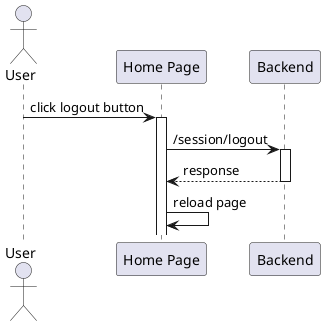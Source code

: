 @startuml logout
'autonumber 1.1.1

actor User as u

' Box "front end"
participant "Home Page" as home
' end box

participant "Backend" as be

u -> home++ : click logout button
home -> be++ : /session/logout
return response

home -> home : reload page

@enduml